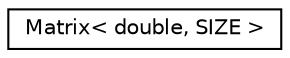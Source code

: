 digraph "Graficzna hierarchia klas"
{
 // LATEX_PDF_SIZE
  edge [fontname="Helvetica",fontsize="10",labelfontname="Helvetica",labelfontsize="10"];
  node [fontname="Helvetica",fontsize="10",shape=record];
  rankdir="LR";
  Node0 [label="Matrix\< double, SIZE \>",height=0.2,width=0.4,color="black", fillcolor="white", style="filled",URL="$class_matrix.html",tooltip=" "];
}
